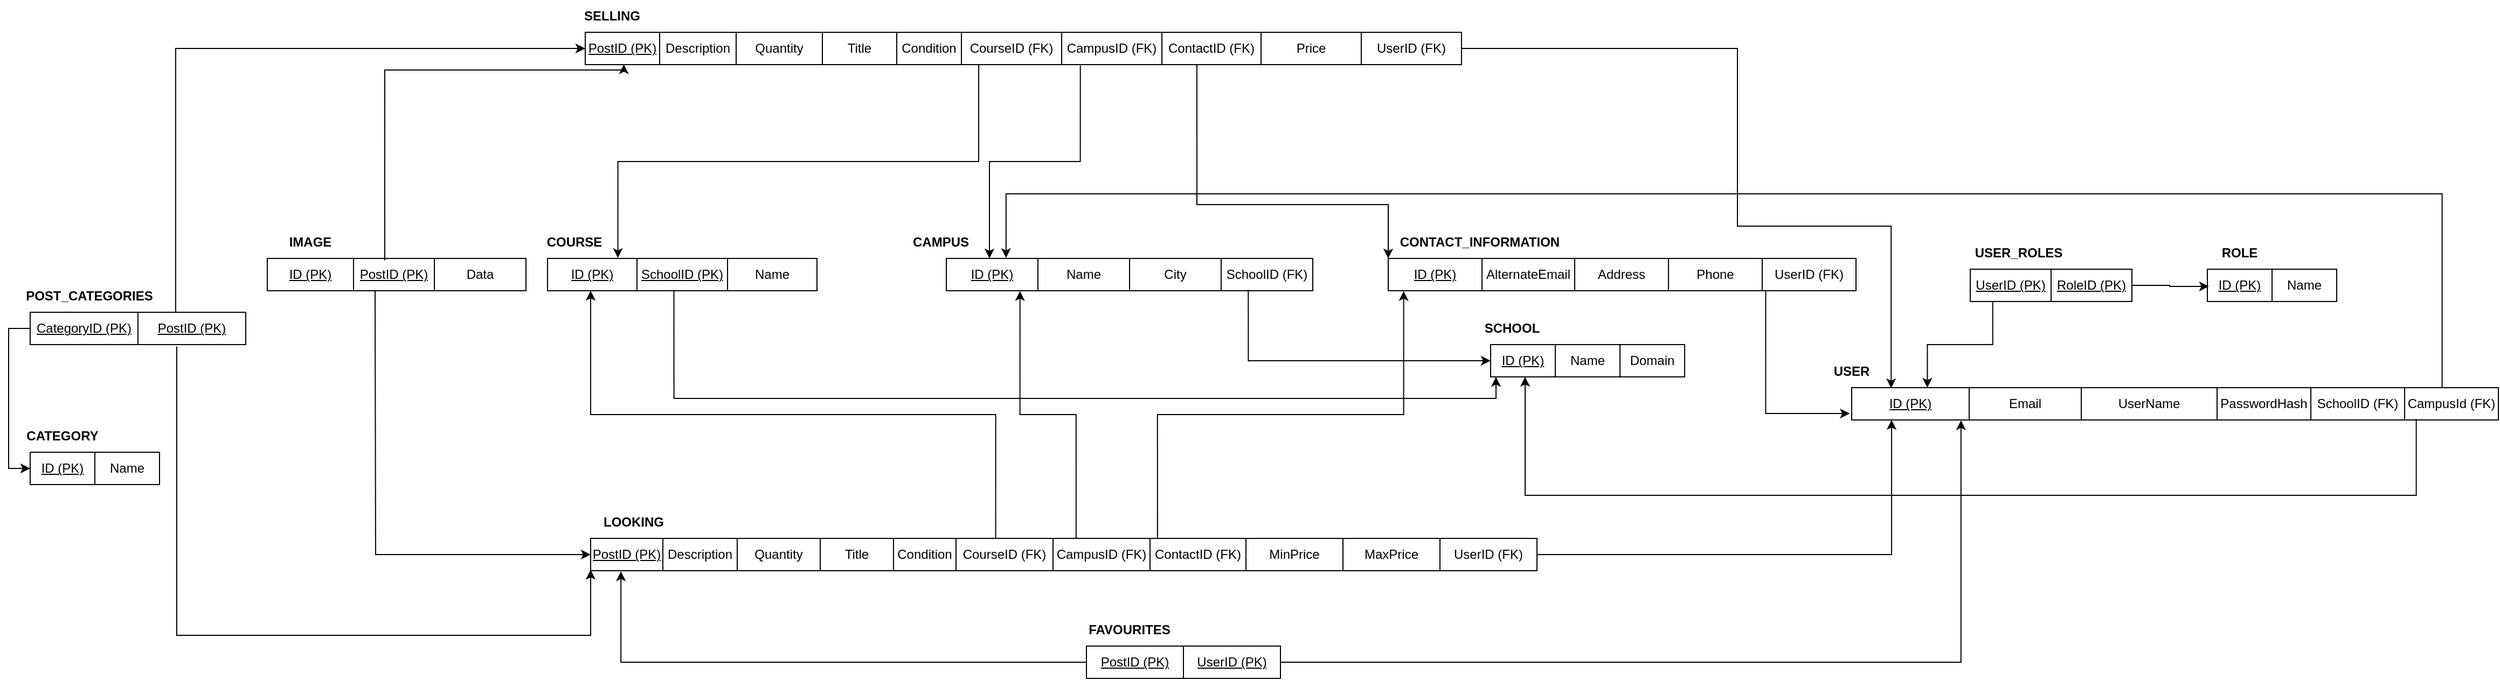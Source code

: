 <mxfile version="16.5.6" type="github">
  <diagram id="AKfI4c0ulszgOo2Bcc6o" name="Page-1">
    <mxGraphModel dx="3620" dy="2423" grid="1" gridSize="10" guides="1" tooltips="1" connect="1" arrows="1" fold="1" page="1" pageScale="1" pageWidth="850" pageHeight="1100" math="0" shadow="0">
      <root>
        <mxCell id="0" />
        <mxCell id="1" parent="0" />
        <mxCell id="g4I0UQG93zWOhLgiDqNm-1" value="&lt;b&gt;USER&lt;/b&gt;" style="text;html=1;strokeColor=none;fillColor=none;align=center;verticalAlign=middle;whiteSpace=wrap;rounded=0;" parent="1" vertex="1">
          <mxGeometry x="1200" y="170" width="60" height="30" as="geometry" />
        </mxCell>
        <mxCell id="g4I0UQG93zWOhLgiDqNm-2" value="&lt;b&gt;ROLE&lt;/b&gt;" style="text;html=1;strokeColor=none;fillColor=none;align=center;verticalAlign=middle;whiteSpace=wrap;rounded=0;" parent="1" vertex="1">
          <mxGeometry x="1560" y="60" width="60" height="30" as="geometry" />
        </mxCell>
        <mxCell id="g4I0UQG93zWOhLgiDqNm-3" value="&lt;b&gt;USER_ROLES&lt;/b&gt;" style="text;html=1;strokeColor=none;fillColor=none;align=center;verticalAlign=middle;whiteSpace=wrap;rounded=0;" parent="1" vertex="1">
          <mxGeometry x="1340" y="60" width="90" height="30" as="geometry" />
        </mxCell>
        <mxCell id="g4I0UQG93zWOhLgiDqNm-4" value="&lt;b&gt;SELLING&lt;/b&gt;" style="text;html=1;strokeColor=none;fillColor=none;align=center;verticalAlign=middle;whiteSpace=wrap;rounded=0;" parent="1" vertex="1">
          <mxGeometry x="50" y="-160" width="60" height="30" as="geometry" />
        </mxCell>
        <mxCell id="g4I0UQG93zWOhLgiDqNm-5" value="&lt;b&gt;CONTACT_INFORMATION&lt;/b&gt;" style="text;html=1;strokeColor=none;fillColor=none;align=center;verticalAlign=middle;whiteSpace=wrap;rounded=0;" parent="1" vertex="1">
          <mxGeometry x="810" y="50" width="150" height="30" as="geometry" />
        </mxCell>
        <mxCell id="g4I0UQG93zWOhLgiDqNm-6" value="&lt;b&gt;CAMPUS&lt;/b&gt;" style="text;html=1;strokeColor=none;fillColor=none;align=center;verticalAlign=middle;whiteSpace=wrap;rounded=0;" parent="1" vertex="1">
          <mxGeometry x="350" y="50" width="70" height="30" as="geometry" />
        </mxCell>
        <mxCell id="g4I0UQG93zWOhLgiDqNm-7" value="&lt;b&gt;SCHOOL&lt;/b&gt;" style="text;html=1;strokeColor=none;fillColor=none;align=center;verticalAlign=middle;whiteSpace=wrap;rounded=0;" parent="1" vertex="1">
          <mxGeometry x="880" y="130" width="70" height="30" as="geometry" />
        </mxCell>
        <mxCell id="g4I0UQG93zWOhLgiDqNm-8" value="&lt;b&gt;COURSE&lt;/b&gt;" style="text;html=1;strokeColor=none;fillColor=none;align=center;verticalAlign=middle;whiteSpace=wrap;rounded=0;" parent="1" vertex="1">
          <mxGeometry x="10" y="50" width="70" height="30" as="geometry" />
        </mxCell>
        <mxCell id="g4I0UQG93zWOhLgiDqNm-9" value="&lt;b&gt;CATEGORY&lt;/b&gt;" style="text;html=1;strokeColor=none;fillColor=none;align=center;verticalAlign=middle;whiteSpace=wrap;rounded=0;" parent="1" vertex="1">
          <mxGeometry x="-470" y="230" width="80" height="30" as="geometry" />
        </mxCell>
        <mxCell id="g4I0UQG93zWOhLgiDqNm-10" value="&lt;b&gt;POST_CATEGORIES&lt;/b&gt;" style="text;html=1;strokeColor=none;fillColor=none;align=center;verticalAlign=middle;whiteSpace=wrap;rounded=0;" parent="1" vertex="1">
          <mxGeometry x="-470" y="100" width="130" height="30" as="geometry" />
        </mxCell>
        <mxCell id="g4I0UQG93zWOhLgiDqNm-11" value="" style="shape=table;startSize=0;container=1;collapsible=0;childLayout=tableLayout;" parent="1" vertex="1">
          <mxGeometry x="1230" y="200" width="600" height="30" as="geometry" />
        </mxCell>
        <mxCell id="g4I0UQG93zWOhLgiDqNm-12" value="" style="shape=tableRow;horizontal=0;startSize=0;swimlaneHead=0;swimlaneBody=0;top=0;left=0;bottom=0;right=0;collapsible=0;dropTarget=0;fillColor=none;points=[[0,0.5],[1,0.5]];portConstraint=eastwest;" parent="g4I0UQG93zWOhLgiDqNm-11" vertex="1">
          <mxGeometry width="600" height="30" as="geometry" />
        </mxCell>
        <mxCell id="g4I0UQG93zWOhLgiDqNm-13" value="&lt;u&gt;ID (PK)&lt;/u&gt;" style="shape=partialRectangle;html=1;whiteSpace=wrap;connectable=0;overflow=hidden;fillColor=none;top=0;left=0;bottom=0;right=0;pointerEvents=1;" parent="g4I0UQG93zWOhLgiDqNm-12" vertex="1">
          <mxGeometry width="109" height="30" as="geometry">
            <mxRectangle width="109" height="30" as="alternateBounds" />
          </mxGeometry>
        </mxCell>
        <mxCell id="g4I0UQG93zWOhLgiDqNm-14" value="Email" style="shape=partialRectangle;html=1;whiteSpace=wrap;connectable=0;overflow=hidden;fillColor=none;top=0;left=0;bottom=0;right=0;pointerEvents=1;" parent="g4I0UQG93zWOhLgiDqNm-12" vertex="1">
          <mxGeometry x="109" width="104" height="30" as="geometry">
            <mxRectangle width="104" height="30" as="alternateBounds" />
          </mxGeometry>
        </mxCell>
        <mxCell id="g4I0UQG93zWOhLgiDqNm-15" value="UserName" style="shape=partialRectangle;html=1;whiteSpace=wrap;connectable=0;overflow=hidden;fillColor=none;top=0;left=0;bottom=0;right=0;pointerEvents=1;" parent="g4I0UQG93zWOhLgiDqNm-12" vertex="1">
          <mxGeometry x="213" width="126" height="30" as="geometry">
            <mxRectangle width="126" height="30" as="alternateBounds" />
          </mxGeometry>
        </mxCell>
        <mxCell id="g4I0UQG93zWOhLgiDqNm-16" value="PasswordHash" style="shape=partialRectangle;html=1;whiteSpace=wrap;connectable=0;overflow=hidden;fillColor=none;top=0;left=0;bottom=0;right=0;pointerEvents=1;" parent="g4I0UQG93zWOhLgiDqNm-12" vertex="1">
          <mxGeometry x="339" width="87" height="30" as="geometry">
            <mxRectangle width="87" height="30" as="alternateBounds" />
          </mxGeometry>
        </mxCell>
        <mxCell id="g4I0UQG93zWOhLgiDqNm-17" value="SchoolID (FK)" style="shape=partialRectangle;html=1;whiteSpace=wrap;connectable=0;overflow=hidden;fillColor=none;top=0;left=0;bottom=0;right=0;pointerEvents=1;" parent="g4I0UQG93zWOhLgiDqNm-12" vertex="1">
          <mxGeometry x="426" width="87" height="30" as="geometry">
            <mxRectangle width="87" height="30" as="alternateBounds" />
          </mxGeometry>
        </mxCell>
        <mxCell id="g4I0UQG93zWOhLgiDqNm-18" value="CampusId (FK)" style="shape=partialRectangle;html=1;whiteSpace=wrap;connectable=0;overflow=hidden;fillColor=none;top=0;left=0;bottom=0;right=0;pointerEvents=1;" parent="g4I0UQG93zWOhLgiDqNm-12" vertex="1">
          <mxGeometry x="513" width="87" height="30" as="geometry">
            <mxRectangle width="87" height="30" as="alternateBounds" />
          </mxGeometry>
        </mxCell>
        <mxCell id="g4I0UQG93zWOhLgiDqNm-19" value="" style="shape=table;startSize=0;container=1;collapsible=0;childLayout=tableLayout;" parent="1" vertex="1">
          <mxGeometry x="1560" y="90" width="120" height="30" as="geometry" />
        </mxCell>
        <mxCell id="g4I0UQG93zWOhLgiDqNm-20" value="" style="shape=tableRow;horizontal=0;startSize=0;swimlaneHead=0;swimlaneBody=0;top=0;left=0;bottom=0;right=0;collapsible=0;dropTarget=0;fillColor=none;points=[[0.45,1,0,0,45],[1,0.5,0,0,0]];portConstraint=eastwest;" parent="g4I0UQG93zWOhLgiDqNm-19" vertex="1">
          <mxGeometry width="120" height="30" as="geometry" />
        </mxCell>
        <mxCell id="g4I0UQG93zWOhLgiDqNm-21" value="&lt;u&gt;ID (PK)&lt;/u&gt;" style="shape=partialRectangle;html=1;whiteSpace=wrap;connectable=0;overflow=hidden;fillColor=none;top=0;left=0;bottom=0;right=0;pointerEvents=1;" parent="g4I0UQG93zWOhLgiDqNm-20" vertex="1">
          <mxGeometry width="60" height="30" as="geometry">
            <mxRectangle width="60" height="30" as="alternateBounds" />
          </mxGeometry>
        </mxCell>
        <mxCell id="g4I0UQG93zWOhLgiDqNm-22" value="Name" style="shape=partialRectangle;html=1;whiteSpace=wrap;connectable=0;overflow=hidden;fillColor=none;top=0;left=0;bottom=0;right=0;pointerEvents=1;" parent="g4I0UQG93zWOhLgiDqNm-20" vertex="1">
          <mxGeometry x="60" width="60" height="30" as="geometry">
            <mxRectangle width="60" height="30" as="alternateBounds" />
          </mxGeometry>
        </mxCell>
        <mxCell id="g4I0UQG93zWOhLgiDqNm-23" value="" style="shape=table;startSize=0;container=1;collapsible=0;childLayout=tableLayout;points=[[0,0,0,0,0],[0,0.27,0,0,0],[0,0.5,0,0,0],[0,0.73,0,0,0],[0,1,0,0,0],[0.1,1,0,0,0],[0.17,1,0,0,0],[0.25,0,0,0,0],[0.5,0,0,0,0],[0.5,1,0,0,0],[0.75,0,0,0,0],[0.75,1,0,0,0],[1,0,0,0,0],[1,0.27,0,0,0],[1,0.5,0,0,0],[1,0.77,0,0,0],[1,1,0,0,0]];" parent="1" vertex="1">
          <mxGeometry x="1340" y="90" width="150" height="30" as="geometry" />
        </mxCell>
        <mxCell id="g4I0UQG93zWOhLgiDqNm-24" value="" style="shape=tableRow;horizontal=0;startSize=0;swimlaneHead=0;swimlaneBody=0;top=0;left=0;bottom=0;right=0;collapsible=0;dropTarget=0;fillColor=none;points=[[0,0.5],[1,0.5]];portConstraint=eastwest;" parent="g4I0UQG93zWOhLgiDqNm-23" vertex="1">
          <mxGeometry width="150" height="30" as="geometry" />
        </mxCell>
        <mxCell id="g4I0UQG93zWOhLgiDqNm-25" value="&lt;u&gt;UserID (PK)&lt;/u&gt;" style="shape=partialRectangle;html=1;whiteSpace=wrap;connectable=0;overflow=hidden;fillColor=none;top=0;left=0;bottom=0;right=0;pointerEvents=1;" parent="g4I0UQG93zWOhLgiDqNm-24" vertex="1">
          <mxGeometry width="75" height="30" as="geometry">
            <mxRectangle width="75" height="30" as="alternateBounds" />
          </mxGeometry>
        </mxCell>
        <mxCell id="g4I0UQG93zWOhLgiDqNm-26" value="&lt;u&gt;RoleID (PK)&lt;/u&gt;" style="shape=partialRectangle;html=1;whiteSpace=wrap;connectable=0;overflow=hidden;fillColor=none;top=0;left=0;bottom=0;right=0;pointerEvents=1;" parent="g4I0UQG93zWOhLgiDqNm-24" vertex="1">
          <mxGeometry x="75" width="75" height="30" as="geometry">
            <mxRectangle width="75" height="30" as="alternateBounds" />
          </mxGeometry>
        </mxCell>
        <mxCell id="g4I0UQG93zWOhLgiDqNm-27" value="" style="shape=table;startSize=0;container=1;collapsible=0;childLayout=tableLayout;" parent="1" vertex="1">
          <mxGeometry x="55" y="-130" width="813" height="30" as="geometry" />
        </mxCell>
        <mxCell id="g4I0UQG93zWOhLgiDqNm-28" value="" style="shape=tableRow;horizontal=0;startSize=0;swimlaneHead=0;swimlaneBody=0;top=0;left=0;bottom=0;right=0;collapsible=0;dropTarget=0;fillColor=none;points=[[0,0.5],[1,0.5]];portConstraint=eastwest;" parent="g4I0UQG93zWOhLgiDqNm-27" vertex="1">
          <mxGeometry width="813" height="30" as="geometry" />
        </mxCell>
        <mxCell id="g4I0UQG93zWOhLgiDqNm-29" value="&lt;u&gt;PostID (PK)&lt;/u&gt;" style="shape=partialRectangle;html=1;whiteSpace=wrap;connectable=0;overflow=hidden;fillColor=none;top=0;left=0;bottom=0;right=0;pointerEvents=1;" parent="g4I0UQG93zWOhLgiDqNm-28" vertex="1">
          <mxGeometry width="69" height="30" as="geometry">
            <mxRectangle width="69" height="30" as="alternateBounds" />
          </mxGeometry>
        </mxCell>
        <mxCell id="g4I0UQG93zWOhLgiDqNm-30" value="Description" style="shape=partialRectangle;html=1;whiteSpace=wrap;connectable=0;overflow=hidden;fillColor=none;top=0;left=0;bottom=0;right=0;pointerEvents=1;" parent="g4I0UQG93zWOhLgiDqNm-28" vertex="1">
          <mxGeometry x="69" width="71" height="30" as="geometry">
            <mxRectangle width="71" height="30" as="alternateBounds" />
          </mxGeometry>
        </mxCell>
        <mxCell id="g4I0UQG93zWOhLgiDqNm-31" value="Quantity" style="shape=partialRectangle;html=1;whiteSpace=wrap;connectable=0;overflow=hidden;fillColor=none;top=0;left=0;bottom=0;right=0;pointerEvents=1;" parent="g4I0UQG93zWOhLgiDqNm-28" vertex="1">
          <mxGeometry x="140" width="80" height="30" as="geometry">
            <mxRectangle width="80" height="30" as="alternateBounds" />
          </mxGeometry>
        </mxCell>
        <mxCell id="g4I0UQG93zWOhLgiDqNm-32" value="Title" style="shape=partialRectangle;html=1;whiteSpace=wrap;connectable=0;overflow=hidden;fillColor=none;top=0;left=0;bottom=0;right=0;pointerEvents=1;" parent="g4I0UQG93zWOhLgiDqNm-28" vertex="1">
          <mxGeometry x="220" width="69" height="30" as="geometry">
            <mxRectangle width="69" height="30" as="alternateBounds" />
          </mxGeometry>
        </mxCell>
        <mxCell id="g4I0UQG93zWOhLgiDqNm-33" value="Condition" style="shape=partialRectangle;html=1;whiteSpace=wrap;connectable=0;overflow=hidden;fillColor=none;top=0;left=0;bottom=0;right=0;pointerEvents=1;" parent="g4I0UQG93zWOhLgiDqNm-28" vertex="1">
          <mxGeometry x="289" width="60" height="30" as="geometry">
            <mxRectangle width="60" height="30" as="alternateBounds" />
          </mxGeometry>
        </mxCell>
        <mxCell id="g4I0UQG93zWOhLgiDqNm-65" value="CourseID (FK)" style="shape=partialRectangle;html=1;whiteSpace=wrap;connectable=0;overflow=hidden;fillColor=none;top=0;left=0;bottom=0;right=0;pointerEvents=1;" parent="g4I0UQG93zWOhLgiDqNm-28" vertex="1">
          <mxGeometry x="349" width="93" height="30" as="geometry">
            <mxRectangle width="93" height="30" as="alternateBounds" />
          </mxGeometry>
        </mxCell>
        <mxCell id="g4I0UQG93zWOhLgiDqNm-66" value="CampusID (FK)" style="shape=partialRectangle;html=1;whiteSpace=wrap;connectable=0;overflow=hidden;fillColor=none;top=0;left=0;bottom=0;right=0;pointerEvents=1;" parent="g4I0UQG93zWOhLgiDqNm-28" vertex="1">
          <mxGeometry x="442" width="93" height="30" as="geometry">
            <mxRectangle width="93" height="30" as="alternateBounds" />
          </mxGeometry>
        </mxCell>
        <mxCell id="g4I0UQG93zWOhLgiDqNm-67" value="ContactID (FK)" style="shape=partialRectangle;html=1;whiteSpace=wrap;connectable=0;overflow=hidden;fillColor=none;top=0;left=0;bottom=0;right=0;pointerEvents=1;" parent="g4I0UQG93zWOhLgiDqNm-28" vertex="1">
          <mxGeometry x="535" width="92" height="30" as="geometry">
            <mxRectangle width="92" height="30" as="alternateBounds" />
          </mxGeometry>
        </mxCell>
        <mxCell id="g4I0UQG93zWOhLgiDqNm-105" value="Price" style="shape=partialRectangle;html=1;whiteSpace=wrap;connectable=0;overflow=hidden;fillColor=none;top=0;left=0;bottom=0;right=0;pointerEvents=1;" parent="g4I0UQG93zWOhLgiDqNm-28" vertex="1">
          <mxGeometry x="627" width="93" height="30" as="geometry">
            <mxRectangle width="93" height="30" as="alternateBounds" />
          </mxGeometry>
        </mxCell>
        <mxCell id="NINlyLTdHas7buEm1NTN-18" value="UserID (FK)" style="shape=partialRectangle;html=1;whiteSpace=wrap;connectable=0;overflow=hidden;fillColor=none;top=0;left=0;bottom=0;right=0;pointerEvents=1;" vertex="1" parent="g4I0UQG93zWOhLgiDqNm-28">
          <mxGeometry x="720" width="93" height="30" as="geometry">
            <mxRectangle width="93" height="30" as="alternateBounds" />
          </mxGeometry>
        </mxCell>
        <mxCell id="g4I0UQG93zWOhLgiDqNm-34" value="" style="shape=table;startSize=0;container=1;collapsible=0;childLayout=tableLayout;" parent="1" vertex="1">
          <mxGeometry x="895" y="160" width="180" height="30" as="geometry" />
        </mxCell>
        <mxCell id="g4I0UQG93zWOhLgiDqNm-35" value="" style="shape=tableRow;horizontal=0;startSize=0;swimlaneHead=0;swimlaneBody=0;top=0;left=0;bottom=0;right=0;collapsible=0;dropTarget=0;fillColor=none;points=[[0,0.5],[1,0.5]];portConstraint=eastwest;" parent="g4I0UQG93zWOhLgiDqNm-34" vertex="1">
          <mxGeometry width="180" height="30" as="geometry" />
        </mxCell>
        <mxCell id="g4I0UQG93zWOhLgiDqNm-36" value="&lt;u&gt;ID (PK)&lt;/u&gt;" style="shape=partialRectangle;html=1;whiteSpace=wrap;connectable=0;overflow=hidden;fillColor=none;top=0;left=0;bottom=0;right=0;pointerEvents=1;" parent="g4I0UQG93zWOhLgiDqNm-35" vertex="1">
          <mxGeometry width="60" height="30" as="geometry">
            <mxRectangle width="60" height="30" as="alternateBounds" />
          </mxGeometry>
        </mxCell>
        <mxCell id="g4I0UQG93zWOhLgiDqNm-37" value="Name" style="shape=partialRectangle;html=1;whiteSpace=wrap;connectable=0;overflow=hidden;fillColor=none;top=0;left=0;bottom=0;right=0;pointerEvents=1;" parent="g4I0UQG93zWOhLgiDqNm-35" vertex="1">
          <mxGeometry x="60" width="60" height="30" as="geometry">
            <mxRectangle width="60" height="30" as="alternateBounds" />
          </mxGeometry>
        </mxCell>
        <mxCell id="g4I0UQG93zWOhLgiDqNm-38" value="Domain" style="shape=partialRectangle;html=1;whiteSpace=wrap;connectable=0;overflow=hidden;fillColor=none;top=0;left=0;bottom=0;right=0;pointerEvents=1;" parent="g4I0UQG93zWOhLgiDqNm-35" vertex="1">
          <mxGeometry x="120" width="60" height="30" as="geometry">
            <mxRectangle width="60" height="30" as="alternateBounds" />
          </mxGeometry>
        </mxCell>
        <mxCell id="g4I0UQG93zWOhLgiDqNm-39" value="" style="shape=table;startSize=0;container=1;collapsible=0;childLayout=tableLayout;" parent="1" vertex="1">
          <mxGeometry x="390" y="80" width="340" height="30" as="geometry" />
        </mxCell>
        <mxCell id="g4I0UQG93zWOhLgiDqNm-40" value="" style="shape=tableRow;horizontal=0;startSize=0;swimlaneHead=0;swimlaneBody=0;top=0;left=0;bottom=0;right=0;collapsible=0;dropTarget=0;fillColor=none;points=[[0,0.5],[1,0.5]];portConstraint=eastwest;" parent="g4I0UQG93zWOhLgiDqNm-39" vertex="1">
          <mxGeometry width="340" height="30" as="geometry" />
        </mxCell>
        <mxCell id="g4I0UQG93zWOhLgiDqNm-41" value="&lt;u&gt;ID (PK)&lt;/u&gt;" style="shape=partialRectangle;html=1;whiteSpace=wrap;connectable=0;overflow=hidden;fillColor=none;top=0;left=0;bottom=0;right=0;pointerEvents=1;" parent="g4I0UQG93zWOhLgiDqNm-40" vertex="1">
          <mxGeometry width="85" height="30" as="geometry">
            <mxRectangle width="85" height="30" as="alternateBounds" />
          </mxGeometry>
        </mxCell>
        <mxCell id="g4I0UQG93zWOhLgiDqNm-42" value="Name" style="shape=partialRectangle;html=1;whiteSpace=wrap;connectable=0;overflow=hidden;fillColor=none;top=0;left=0;bottom=0;right=0;pointerEvents=1;" parent="g4I0UQG93zWOhLgiDqNm-40" vertex="1">
          <mxGeometry x="85" width="85" height="30" as="geometry">
            <mxRectangle width="85" height="30" as="alternateBounds" />
          </mxGeometry>
        </mxCell>
        <mxCell id="g4I0UQG93zWOhLgiDqNm-43" value="City" style="shape=partialRectangle;html=1;whiteSpace=wrap;connectable=0;overflow=hidden;fillColor=none;top=0;left=0;bottom=0;right=0;pointerEvents=1;" parent="g4I0UQG93zWOhLgiDqNm-40" vertex="1">
          <mxGeometry x="170" width="85" height="30" as="geometry">
            <mxRectangle width="85" height="30" as="alternateBounds" />
          </mxGeometry>
        </mxCell>
        <mxCell id="g4I0UQG93zWOhLgiDqNm-44" value="SchoolID (FK)" style="shape=partialRectangle;html=1;whiteSpace=wrap;connectable=0;overflow=hidden;fillColor=none;top=0;left=0;bottom=0;right=0;pointerEvents=1;" parent="g4I0UQG93zWOhLgiDqNm-40" vertex="1">
          <mxGeometry x="255" width="85" height="30" as="geometry">
            <mxRectangle width="85" height="30" as="alternateBounds" />
          </mxGeometry>
        </mxCell>
        <mxCell id="g4I0UQG93zWOhLgiDqNm-45" value="" style="shape=table;startSize=0;container=1;collapsible=0;childLayout=tableLayout;" parent="1" vertex="1">
          <mxGeometry x="20" y="80" width="250" height="30" as="geometry" />
        </mxCell>
        <mxCell id="g4I0UQG93zWOhLgiDqNm-46" value="" style="shape=tableRow;horizontal=0;startSize=0;swimlaneHead=0;swimlaneBody=0;top=0;left=0;bottom=0;right=0;collapsible=0;dropTarget=0;fillColor=none;points=[[0,0.5],[1,0.5]];portConstraint=eastwest;" parent="g4I0UQG93zWOhLgiDqNm-45" vertex="1">
          <mxGeometry width="250" height="30" as="geometry" />
        </mxCell>
        <mxCell id="g4I0UQG93zWOhLgiDqNm-47" value="&lt;u&gt;ID (PK)&lt;/u&gt;" style="shape=partialRectangle;html=1;whiteSpace=wrap;connectable=0;overflow=hidden;fillColor=none;top=0;left=0;bottom=0;right=0;pointerEvents=1;" parent="g4I0UQG93zWOhLgiDqNm-46" vertex="1">
          <mxGeometry width="83" height="30" as="geometry">
            <mxRectangle width="83" height="30" as="alternateBounds" />
          </mxGeometry>
        </mxCell>
        <mxCell id="g4I0UQG93zWOhLgiDqNm-48" value="&lt;u&gt;SchoolID (PK)&lt;/u&gt;" style="shape=partialRectangle;html=1;whiteSpace=wrap;connectable=0;overflow=hidden;fillColor=none;top=0;left=0;bottom=0;right=0;pointerEvents=1;" parent="g4I0UQG93zWOhLgiDqNm-46" vertex="1">
          <mxGeometry x="83" width="84" height="30" as="geometry">
            <mxRectangle width="84" height="30" as="alternateBounds" />
          </mxGeometry>
        </mxCell>
        <mxCell id="g4I0UQG93zWOhLgiDqNm-49" value="Name" style="shape=partialRectangle;html=1;whiteSpace=wrap;connectable=0;overflow=hidden;fillColor=none;top=0;left=0;bottom=0;right=0;pointerEvents=1;" parent="g4I0UQG93zWOhLgiDqNm-46" vertex="1">
          <mxGeometry x="167" width="83" height="30" as="geometry">
            <mxRectangle width="83" height="30" as="alternateBounds" />
          </mxGeometry>
        </mxCell>
        <mxCell id="g4I0UQG93zWOhLgiDqNm-50" value="" style="shape=table;startSize=0;container=1;collapsible=0;childLayout=tableLayout;" parent="1" vertex="1">
          <mxGeometry x="-460" y="260" width="120" height="30" as="geometry" />
        </mxCell>
        <mxCell id="g4I0UQG93zWOhLgiDqNm-51" value="" style="shape=tableRow;horizontal=0;startSize=0;swimlaneHead=0;swimlaneBody=0;top=0;left=0;bottom=0;right=0;collapsible=0;dropTarget=0;fillColor=none;points=[[0,0.5],[1,0.5]];portConstraint=eastwest;" parent="g4I0UQG93zWOhLgiDqNm-50" vertex="1">
          <mxGeometry width="120" height="30" as="geometry" />
        </mxCell>
        <mxCell id="g4I0UQG93zWOhLgiDqNm-52" value="&lt;u&gt;ID (PK)&lt;/u&gt;" style="shape=partialRectangle;html=1;whiteSpace=wrap;connectable=0;overflow=hidden;fillColor=none;top=0;left=0;bottom=0;right=0;pointerEvents=1;" parent="g4I0UQG93zWOhLgiDqNm-51" vertex="1">
          <mxGeometry width="60" height="30" as="geometry">
            <mxRectangle width="60" height="30" as="alternateBounds" />
          </mxGeometry>
        </mxCell>
        <mxCell id="g4I0UQG93zWOhLgiDqNm-53" value="Name" style="shape=partialRectangle;html=1;whiteSpace=wrap;connectable=0;overflow=hidden;fillColor=none;top=0;left=0;bottom=0;right=0;pointerEvents=1;" parent="g4I0UQG93zWOhLgiDqNm-51" vertex="1">
          <mxGeometry x="60" width="60" height="30" as="geometry">
            <mxRectangle width="60" height="30" as="alternateBounds" />
          </mxGeometry>
        </mxCell>
        <mxCell id="g4I0UQG93zWOhLgiDqNm-54" value="" style="shape=table;startSize=0;container=1;collapsible=0;childLayout=tableLayout;" parent="1" vertex="1">
          <mxGeometry x="-460" y="130" width="200" height="30" as="geometry" />
        </mxCell>
        <mxCell id="g4I0UQG93zWOhLgiDqNm-55" value="" style="shape=tableRow;horizontal=0;startSize=0;swimlaneHead=0;swimlaneBody=0;top=0;left=0;bottom=0;right=0;collapsible=0;dropTarget=0;fillColor=none;points=[[0,0.5],[1,0.5]];portConstraint=eastwest;" parent="g4I0UQG93zWOhLgiDqNm-54" vertex="1">
          <mxGeometry width="200" height="30" as="geometry" />
        </mxCell>
        <mxCell id="g4I0UQG93zWOhLgiDqNm-56" value="&lt;u&gt;CategoryID (PK)&lt;/u&gt;" style="shape=partialRectangle;html=1;whiteSpace=wrap;connectable=0;overflow=hidden;fillColor=none;top=0;left=0;bottom=0;right=0;pointerEvents=1;" parent="g4I0UQG93zWOhLgiDqNm-55" vertex="1">
          <mxGeometry width="100" height="30" as="geometry">
            <mxRectangle width="100" height="30" as="alternateBounds" />
          </mxGeometry>
        </mxCell>
        <mxCell id="g4I0UQG93zWOhLgiDqNm-57" value="&lt;u&gt;PostID (PK)&lt;/u&gt;" style="shape=partialRectangle;html=1;whiteSpace=wrap;connectable=0;overflow=hidden;fillColor=none;top=0;left=0;bottom=0;right=0;pointerEvents=1;" parent="g4I0UQG93zWOhLgiDqNm-55" vertex="1">
          <mxGeometry x="100" width="100" height="30" as="geometry">
            <mxRectangle width="100" height="30" as="alternateBounds" />
          </mxGeometry>
        </mxCell>
        <mxCell id="g4I0UQG93zWOhLgiDqNm-59" value="&lt;b&gt;IMAGE&lt;/b&gt;" style="text;html=1;strokeColor=none;fillColor=none;align=center;verticalAlign=middle;whiteSpace=wrap;rounded=0;" parent="1" vertex="1">
          <mxGeometry x="-230" y="50" width="60" height="30" as="geometry" />
        </mxCell>
        <mxCell id="g4I0UQG93zWOhLgiDqNm-60" value="" style="shape=table;startSize=0;container=1;collapsible=0;childLayout=tableLayout;" parent="1" vertex="1">
          <mxGeometry x="-240" y="80" width="240" height="30" as="geometry" />
        </mxCell>
        <mxCell id="g4I0UQG93zWOhLgiDqNm-61" value="" style="shape=tableRow;horizontal=0;startSize=0;swimlaneHead=0;swimlaneBody=0;top=0;left=0;bottom=0;right=0;collapsible=0;dropTarget=0;fillColor=none;points=[[0,0.5],[1,0.5]];portConstraint=eastwest;" parent="g4I0UQG93zWOhLgiDqNm-60" vertex="1">
          <mxGeometry width="240" height="30" as="geometry" />
        </mxCell>
        <mxCell id="g4I0UQG93zWOhLgiDqNm-62" value="&lt;u&gt;ID (PK)&lt;/u&gt;" style="shape=partialRectangle;html=1;whiteSpace=wrap;connectable=0;overflow=hidden;fillColor=none;top=0;left=0;bottom=0;right=0;pointerEvents=1;" parent="g4I0UQG93zWOhLgiDqNm-61" vertex="1">
          <mxGeometry width="80" height="30" as="geometry">
            <mxRectangle width="80" height="30" as="alternateBounds" />
          </mxGeometry>
        </mxCell>
        <mxCell id="g4I0UQG93zWOhLgiDqNm-63" value="&lt;u&gt;PostID (PK)&lt;/u&gt;" style="shape=partialRectangle;html=1;whiteSpace=wrap;connectable=0;overflow=hidden;fillColor=none;top=0;left=0;bottom=0;right=0;pointerEvents=1;" parent="g4I0UQG93zWOhLgiDqNm-61" vertex="1">
          <mxGeometry x="80" width="75" height="30" as="geometry">
            <mxRectangle width="75" height="30" as="alternateBounds" />
          </mxGeometry>
        </mxCell>
        <mxCell id="g4I0UQG93zWOhLgiDqNm-64" value="Data" style="shape=partialRectangle;html=1;whiteSpace=wrap;connectable=0;overflow=hidden;fillColor=none;top=0;left=0;bottom=0;right=0;pointerEvents=1;" parent="g4I0UQG93zWOhLgiDqNm-61" vertex="1">
          <mxGeometry x="155" width="85" height="30" as="geometry">
            <mxRectangle width="85" height="30" as="alternateBounds" />
          </mxGeometry>
        </mxCell>
        <mxCell id="g4I0UQG93zWOhLgiDqNm-68" value="" style="shape=table;startSize=0;container=1;collapsible=0;childLayout=tableLayout;" parent="1" vertex="1">
          <mxGeometry x="800" y="80" width="434" height="30" as="geometry" />
        </mxCell>
        <mxCell id="g4I0UQG93zWOhLgiDqNm-69" value="" style="shape=tableRow;horizontal=0;startSize=0;swimlaneHead=0;swimlaneBody=0;top=0;left=0;bottom=0;right=0;collapsible=0;dropTarget=0;fillColor=none;points=[[0,0.5],[1,0.5]];portConstraint=eastwest;" parent="g4I0UQG93zWOhLgiDqNm-68" vertex="1">
          <mxGeometry width="434" height="30" as="geometry" />
        </mxCell>
        <mxCell id="g4I0UQG93zWOhLgiDqNm-70" value="&lt;u&gt;ID (PK)&lt;/u&gt;" style="shape=partialRectangle;html=1;whiteSpace=wrap;connectable=0;overflow=hidden;fillColor=none;top=0;left=0;bottom=0;right=0;pointerEvents=1;" parent="g4I0UQG93zWOhLgiDqNm-69" vertex="1">
          <mxGeometry width="87" height="30" as="geometry">
            <mxRectangle width="87" height="30" as="alternateBounds" />
          </mxGeometry>
        </mxCell>
        <mxCell id="g4I0UQG93zWOhLgiDqNm-71" value="AlternateEmail" style="shape=partialRectangle;html=1;whiteSpace=wrap;connectable=0;overflow=hidden;fillColor=none;top=0;left=0;bottom=0;right=0;pointerEvents=1;" parent="g4I0UQG93zWOhLgiDqNm-69" vertex="1">
          <mxGeometry x="87" width="86" height="30" as="geometry">
            <mxRectangle width="86" height="30" as="alternateBounds" />
          </mxGeometry>
        </mxCell>
        <mxCell id="g4I0UQG93zWOhLgiDqNm-72" value="Address" style="shape=partialRectangle;html=1;whiteSpace=wrap;connectable=0;overflow=hidden;fillColor=none;top=0;left=0;bottom=0;right=0;pointerEvents=1;" parent="g4I0UQG93zWOhLgiDqNm-69" vertex="1">
          <mxGeometry x="173" width="87" height="30" as="geometry">
            <mxRectangle width="87" height="30" as="alternateBounds" />
          </mxGeometry>
        </mxCell>
        <mxCell id="g4I0UQG93zWOhLgiDqNm-73" value="Phone" style="shape=partialRectangle;html=1;whiteSpace=wrap;connectable=0;overflow=hidden;fillColor=none;top=0;left=0;bottom=0;right=0;pointerEvents=1;" parent="g4I0UQG93zWOhLgiDqNm-69" vertex="1">
          <mxGeometry x="260" width="87" height="30" as="geometry">
            <mxRectangle width="87" height="30" as="alternateBounds" />
          </mxGeometry>
        </mxCell>
        <mxCell id="g4I0UQG93zWOhLgiDqNm-75" value="UserID (FK)" style="shape=partialRectangle;html=1;whiteSpace=wrap;connectable=0;overflow=hidden;fillColor=none;top=0;left=0;bottom=0;right=0;pointerEvents=1;" parent="g4I0UQG93zWOhLgiDqNm-69" vertex="1">
          <mxGeometry x="347" width="87" height="30" as="geometry">
            <mxRectangle width="87" height="30" as="alternateBounds" />
          </mxGeometry>
        </mxCell>
        <mxCell id="g4I0UQG93zWOhLgiDqNm-94" value="&lt;b&gt;LOOKING&lt;/b&gt;" style="text;html=1;strokeColor=none;fillColor=none;align=center;verticalAlign=middle;whiteSpace=wrap;rounded=0;" parent="1" vertex="1">
          <mxGeometry x="70" y="310" width="60" height="30" as="geometry" />
        </mxCell>
        <mxCell id="g4I0UQG93zWOhLgiDqNm-95" value="" style="shape=table;startSize=0;container=1;collapsible=0;childLayout=tableLayout;" parent="1" vertex="1">
          <mxGeometry x="60" y="340" width="878" height="30" as="geometry" />
        </mxCell>
        <mxCell id="g4I0UQG93zWOhLgiDqNm-96" value="" style="shape=tableRow;horizontal=0;startSize=0;swimlaneHead=0;swimlaneBody=0;top=0;left=0;bottom=0;right=0;collapsible=0;dropTarget=0;fillColor=none;points=[[0,0.5],[1,0.5]];portConstraint=eastwest;" parent="g4I0UQG93zWOhLgiDqNm-95" vertex="1">
          <mxGeometry width="878" height="30" as="geometry" />
        </mxCell>
        <mxCell id="g4I0UQG93zWOhLgiDqNm-97" value="&lt;u&gt;PostID (PK)&lt;/u&gt;" style="shape=partialRectangle;html=1;whiteSpace=wrap;connectable=0;overflow=hidden;fillColor=none;top=0;left=0;bottom=0;right=0;pointerEvents=1;" parent="g4I0UQG93zWOhLgiDqNm-96" vertex="1">
          <mxGeometry width="67" height="30" as="geometry">
            <mxRectangle width="67" height="30" as="alternateBounds" />
          </mxGeometry>
        </mxCell>
        <mxCell id="g4I0UQG93zWOhLgiDqNm-98" value="Description" style="shape=partialRectangle;html=1;whiteSpace=wrap;connectable=0;overflow=hidden;fillColor=none;top=0;left=0;bottom=0;right=0;pointerEvents=1;" parent="g4I0UQG93zWOhLgiDqNm-96" vertex="1">
          <mxGeometry x="67" width="69" height="30" as="geometry">
            <mxRectangle width="69" height="30" as="alternateBounds" />
          </mxGeometry>
        </mxCell>
        <mxCell id="g4I0UQG93zWOhLgiDqNm-99" value="Quantity" style="shape=partialRectangle;html=1;whiteSpace=wrap;connectable=0;overflow=hidden;fillColor=none;top=0;left=0;bottom=0;right=0;pointerEvents=1;" parent="g4I0UQG93zWOhLgiDqNm-96" vertex="1">
          <mxGeometry x="136" width="77" height="30" as="geometry">
            <mxRectangle width="77" height="30" as="alternateBounds" />
          </mxGeometry>
        </mxCell>
        <mxCell id="g4I0UQG93zWOhLgiDqNm-100" value="Title" style="shape=partialRectangle;html=1;whiteSpace=wrap;connectable=0;overflow=hidden;fillColor=none;top=0;left=0;bottom=0;right=0;pointerEvents=1;" parent="g4I0UQG93zWOhLgiDqNm-96" vertex="1">
          <mxGeometry x="213" width="68" height="30" as="geometry">
            <mxRectangle width="68" height="30" as="alternateBounds" />
          </mxGeometry>
        </mxCell>
        <mxCell id="g4I0UQG93zWOhLgiDqNm-101" value="Condition" style="shape=partialRectangle;html=1;whiteSpace=wrap;connectable=0;overflow=hidden;fillColor=none;top=0;left=0;bottom=0;right=0;pointerEvents=1;" parent="g4I0UQG93zWOhLgiDqNm-96" vertex="1">
          <mxGeometry x="281" width="58" height="30" as="geometry">
            <mxRectangle width="58" height="30" as="alternateBounds" />
          </mxGeometry>
        </mxCell>
        <mxCell id="g4I0UQG93zWOhLgiDqNm-102" value="CourseID (FK)" style="shape=partialRectangle;html=1;whiteSpace=wrap;connectable=0;overflow=hidden;fillColor=none;top=0;left=0;bottom=0;right=0;pointerEvents=1;" parent="g4I0UQG93zWOhLgiDqNm-96" vertex="1">
          <mxGeometry x="339" width="90" height="30" as="geometry">
            <mxRectangle width="90" height="30" as="alternateBounds" />
          </mxGeometry>
        </mxCell>
        <mxCell id="g4I0UQG93zWOhLgiDqNm-103" value="CampusID (FK)" style="shape=partialRectangle;html=1;whiteSpace=wrap;connectable=0;overflow=hidden;fillColor=none;top=0;left=0;bottom=0;right=0;pointerEvents=1;" parent="g4I0UQG93zWOhLgiDqNm-96" vertex="1">
          <mxGeometry x="429" width="90" height="30" as="geometry">
            <mxRectangle width="90" height="30" as="alternateBounds" />
          </mxGeometry>
        </mxCell>
        <mxCell id="g4I0UQG93zWOhLgiDqNm-104" value="ContactID (FK)" style="shape=partialRectangle;html=1;whiteSpace=wrap;connectable=0;overflow=hidden;fillColor=none;top=0;left=0;bottom=0;right=0;pointerEvents=1;" parent="g4I0UQG93zWOhLgiDqNm-96" vertex="1">
          <mxGeometry x="519" width="89" height="30" as="geometry">
            <mxRectangle width="89" height="30" as="alternateBounds" />
          </mxGeometry>
        </mxCell>
        <mxCell id="g4I0UQG93zWOhLgiDqNm-107" value="MinPrice" style="shape=partialRectangle;html=1;whiteSpace=wrap;connectable=0;overflow=hidden;fillColor=none;top=0;left=0;bottom=0;right=0;pointerEvents=1;" parent="g4I0UQG93zWOhLgiDqNm-96" vertex="1">
          <mxGeometry x="608" width="90" height="30" as="geometry">
            <mxRectangle width="90" height="30" as="alternateBounds" />
          </mxGeometry>
        </mxCell>
        <mxCell id="g4I0UQG93zWOhLgiDqNm-106" value="MaxPrice" style="shape=partialRectangle;html=1;whiteSpace=wrap;connectable=0;overflow=hidden;fillColor=none;top=0;left=0;bottom=0;right=0;pointerEvents=1;" parent="g4I0UQG93zWOhLgiDqNm-96" vertex="1">
          <mxGeometry x="698" width="90" height="30" as="geometry">
            <mxRectangle width="90" height="30" as="alternateBounds" />
          </mxGeometry>
        </mxCell>
        <mxCell id="NINlyLTdHas7buEm1NTN-17" value="UserID (FK)" style="shape=partialRectangle;html=1;whiteSpace=wrap;connectable=0;overflow=hidden;fillColor=none;top=0;left=0;bottom=0;right=0;pointerEvents=1;" vertex="1" parent="g4I0UQG93zWOhLgiDqNm-96">
          <mxGeometry x="788" width="90" height="30" as="geometry">
            <mxRectangle width="90" height="30" as="alternateBounds" />
          </mxGeometry>
        </mxCell>
        <mxCell id="g4I0UQG93zWOhLgiDqNm-109" value="&lt;b&gt;FAVOURITES&lt;/b&gt;" style="text;html=1;strokeColor=none;fillColor=none;align=center;verticalAlign=middle;whiteSpace=wrap;rounded=0;" parent="1" vertex="1">
          <mxGeometry x="520" y="410" width="80" height="30" as="geometry" />
        </mxCell>
        <mxCell id="g4I0UQG93zWOhLgiDqNm-110" value="" style="shape=table;startSize=0;container=1;collapsible=0;childLayout=tableLayout;" parent="1" vertex="1">
          <mxGeometry x="520" y="440" width="180" height="30" as="geometry" />
        </mxCell>
        <mxCell id="g4I0UQG93zWOhLgiDqNm-111" value="" style="shape=tableRow;horizontal=0;startSize=0;swimlaneHead=0;swimlaneBody=0;top=0;left=0;bottom=0;right=0;collapsible=0;dropTarget=0;fillColor=none;points=[[0,0.5],[1,0.5]];portConstraint=eastwest;" parent="g4I0UQG93zWOhLgiDqNm-110" vertex="1">
          <mxGeometry width="180" height="30" as="geometry" />
        </mxCell>
        <mxCell id="g4I0UQG93zWOhLgiDqNm-112" value="&lt;u&gt;PostID (PK)&lt;/u&gt;" style="shape=partialRectangle;html=1;whiteSpace=wrap;connectable=0;overflow=hidden;fillColor=none;top=0;left=0;bottom=0;right=0;pointerEvents=1;" parent="g4I0UQG93zWOhLgiDqNm-111" vertex="1">
          <mxGeometry width="90" height="30" as="geometry">
            <mxRectangle width="90" height="30" as="alternateBounds" />
          </mxGeometry>
        </mxCell>
        <mxCell id="g4I0UQG93zWOhLgiDqNm-113" value="&lt;u&gt;UserID (PK)&lt;/u&gt;" style="shape=partialRectangle;html=1;whiteSpace=wrap;connectable=0;overflow=hidden;fillColor=none;top=0;left=0;bottom=0;right=0;pointerEvents=1;" parent="g4I0UQG93zWOhLgiDqNm-111" vertex="1">
          <mxGeometry x="90" width="90" height="30" as="geometry">
            <mxRectangle width="90" height="30" as="alternateBounds" />
          </mxGeometry>
        </mxCell>
        <mxCell id="NINlyLTdHas7buEm1NTN-25" style="edgeStyle=orthogonalEdgeStyle;rounded=0;orthogonalLoop=1;jettySize=auto;html=1;entryX=0.261;entryY=-0.015;entryDx=0;entryDy=0;entryPerimeter=0;exitX=0.449;exitY=1.014;exitDx=0;exitDy=0;exitPerimeter=0;" edge="1" parent="1" source="g4I0UQG93zWOhLgiDqNm-28" target="g4I0UQG93zWOhLgiDqNm-46">
          <mxGeometry relative="1" as="geometry">
            <mxPoint x="410" y="-90" as="sourcePoint" />
          </mxGeometry>
        </mxCell>
        <mxCell id="NINlyLTdHas7buEm1NTN-26" style="edgeStyle=orthogonalEdgeStyle;rounded=0;orthogonalLoop=1;jettySize=auto;html=1;exitX=0.428;exitY=0.014;exitDx=0;exitDy=0;entryX=0.16;entryY=1;entryDx=0;entryDy=0;entryPerimeter=0;exitPerimeter=0;" edge="1" parent="1" source="g4I0UQG93zWOhLgiDqNm-96" target="g4I0UQG93zWOhLgiDqNm-46">
          <mxGeometry relative="1" as="geometry">
            <Array as="points">
              <mxPoint x="436" y="225" />
              <mxPoint x="60" y="225" />
            </Array>
          </mxGeometry>
        </mxCell>
        <mxCell id="NINlyLTdHas7buEm1NTN-27" style="edgeStyle=orthogonalEdgeStyle;rounded=0;orthogonalLoop=1;jettySize=auto;html=1;exitX=0.565;exitY=1.028;exitDx=0;exitDy=0;exitPerimeter=0;" edge="1" parent="1" source="g4I0UQG93zWOhLgiDqNm-28" target="g4I0UQG93zWOhLgiDqNm-40">
          <mxGeometry relative="1" as="geometry">
            <Array as="points">
              <mxPoint x="514" y="-10" />
              <mxPoint x="430" y="-10" />
            </Array>
          </mxGeometry>
        </mxCell>
        <mxCell id="NINlyLTdHas7buEm1NTN-28" style="edgeStyle=orthogonalEdgeStyle;rounded=0;orthogonalLoop=1;jettySize=auto;html=1;exitX=0.513;exitY=0;exitDx=0;exitDy=0;entryX=0.201;entryY=1.011;entryDx=0;entryDy=0;entryPerimeter=0;exitPerimeter=0;" edge="1" parent="1" source="g4I0UQG93zWOhLgiDqNm-96" target="g4I0UQG93zWOhLgiDqNm-40">
          <mxGeometry relative="1" as="geometry">
            <Array as="points">
              <mxPoint x="510" y="225" />
              <mxPoint x="458" y="225" />
            </Array>
          </mxGeometry>
        </mxCell>
        <mxCell id="NINlyLTdHas7buEm1NTN-29" style="edgeStyle=orthogonalEdgeStyle;rounded=0;orthogonalLoop=1;jettySize=auto;html=1;exitX=0.599;exitY=-0.007;exitDx=0;exitDy=0;entryX=0.033;entryY=1.011;entryDx=0;entryDy=0;entryPerimeter=0;exitPerimeter=0;" edge="1" parent="1" source="g4I0UQG93zWOhLgiDqNm-96" target="g4I0UQG93zWOhLgiDqNm-69">
          <mxGeometry relative="1" as="geometry" />
        </mxCell>
        <mxCell id="NINlyLTdHas7buEm1NTN-30" style="edgeStyle=orthogonalEdgeStyle;rounded=0;orthogonalLoop=1;jettySize=auto;html=1;exitX=0.698;exitY=0.993;exitDx=0;exitDy=0;exitPerimeter=0;" edge="1" parent="1" source="g4I0UQG93zWOhLgiDqNm-28" target="g4I0UQG93zWOhLgiDqNm-69">
          <mxGeometry relative="1" as="geometry">
            <Array as="points">
              <mxPoint x="623" y="30" />
              <mxPoint x="800" y="30" />
            </Array>
          </mxGeometry>
        </mxCell>
        <mxCell id="NINlyLTdHas7buEm1NTN-31" style="edgeStyle=orthogonalEdgeStyle;rounded=0;orthogonalLoop=1;jettySize=auto;html=1;exitX=0.469;exitY=0.984;exitDx=0;exitDy=0;exitPerimeter=0;" edge="1" parent="1" source="g4I0UQG93zWOhLgiDqNm-46" target="g4I0UQG93zWOhLgiDqNm-35">
          <mxGeometry relative="1" as="geometry">
            <mxPoint x="900" y="230" as="targetPoint" />
            <Array as="points">
              <mxPoint x="137" y="210" />
              <mxPoint x="900" y="210" />
            </Array>
          </mxGeometry>
        </mxCell>
        <mxCell id="NINlyLTdHas7buEm1NTN-32" style="edgeStyle=orthogonalEdgeStyle;rounded=0;orthogonalLoop=1;jettySize=auto;html=1;exitX=0.824;exitY=0.968;exitDx=0;exitDy=0;entryX=0;entryY=0.5;entryDx=0;entryDy=0;exitPerimeter=0;" edge="1" parent="1" source="g4I0UQG93zWOhLgiDqNm-40" target="g4I0UQG93zWOhLgiDqNm-35">
          <mxGeometry relative="1" as="geometry" />
        </mxCell>
        <mxCell id="NINlyLTdHas7buEm1NTN-34" style="edgeStyle=orthogonalEdgeStyle;rounded=0;orthogonalLoop=1;jettySize=auto;html=1;exitX=0.68;exitY=1.057;exitDx=0;exitDy=0;entryX=0;entryY=0.971;entryDx=0;entryDy=0;exitPerimeter=0;entryPerimeter=0;" edge="1" parent="1" source="g4I0UQG93zWOhLgiDqNm-55" target="g4I0UQG93zWOhLgiDqNm-96">
          <mxGeometry relative="1" as="geometry">
            <Array as="points">
              <mxPoint x="-324" y="430" />
              <mxPoint x="60" y="430" />
            </Array>
          </mxGeometry>
        </mxCell>
        <mxCell id="NINlyLTdHas7buEm1NTN-35" style="edgeStyle=orthogonalEdgeStyle;rounded=0;orthogonalLoop=1;jettySize=auto;html=1;exitX=0;exitY=0.5;exitDx=0;exitDy=0;entryX=0;entryY=0.5;entryDx=0;entryDy=0;" edge="1" parent="1" source="g4I0UQG93zWOhLgiDqNm-55" target="g4I0UQG93zWOhLgiDqNm-51">
          <mxGeometry relative="1" as="geometry" />
        </mxCell>
        <mxCell id="NINlyLTdHas7buEm1NTN-39" style="edgeStyle=orthogonalEdgeStyle;rounded=0;orthogonalLoop=1;jettySize=auto;html=1;entryX=0;entryY=0.5;entryDx=0;entryDy=0;" edge="1" parent="1" target="g4I0UQG93zWOhLgiDqNm-28">
          <mxGeometry relative="1" as="geometry">
            <mxPoint x="-325" y="130" as="sourcePoint" />
            <Array as="points">
              <mxPoint x="-325" y="-115" />
            </Array>
          </mxGeometry>
        </mxCell>
        <mxCell id="NINlyLTdHas7buEm1NTN-40" style="edgeStyle=orthogonalEdgeStyle;rounded=0;orthogonalLoop=1;jettySize=auto;html=1;exitX=0.454;exitY=0.057;exitDx=0;exitDy=0;exitPerimeter=0;entryX=0.044;entryY=0.99;entryDx=0;entryDy=0;entryPerimeter=0;" edge="1" parent="1" source="g4I0UQG93zWOhLgiDqNm-61" target="g4I0UQG93zWOhLgiDqNm-28">
          <mxGeometry relative="1" as="geometry">
            <mxPoint x="-90" y="40" as="sourcePoint" />
            <Array as="points">
              <mxPoint x="-131" y="-95" />
              <mxPoint x="91" y="-95" />
            </Array>
          </mxGeometry>
        </mxCell>
        <mxCell id="NINlyLTdHas7buEm1NTN-41" style="edgeStyle=orthogonalEdgeStyle;rounded=0;orthogonalLoop=1;jettySize=auto;html=1;entryX=0;entryY=0.5;entryDx=0;entryDy=0;" edge="1" parent="1" target="g4I0UQG93zWOhLgiDqNm-96">
          <mxGeometry relative="1" as="geometry">
            <mxPoint x="-140" y="110" as="sourcePoint" />
          </mxGeometry>
        </mxCell>
        <mxCell id="NINlyLTdHas7buEm1NTN-42" style="edgeStyle=orthogonalEdgeStyle;rounded=0;orthogonalLoop=1;jettySize=auto;html=1;exitX=0;exitY=0.5;exitDx=0;exitDy=0;entryX=0.032;entryY=1.022;entryDx=0;entryDy=0;entryPerimeter=0;" edge="1" parent="1" source="g4I0UQG93zWOhLgiDqNm-111" target="g4I0UQG93zWOhLgiDqNm-96">
          <mxGeometry relative="1" as="geometry" />
        </mxCell>
        <mxCell id="NINlyLTdHas7buEm1NTN-43" style="edgeStyle=orthogonalEdgeStyle;rounded=0;orthogonalLoop=1;jettySize=auto;html=1;exitX=1;exitY=0.5;exitDx=0;exitDy=0;entryX=0.169;entryY=1.011;entryDx=0;entryDy=0;entryPerimeter=0;" edge="1" parent="1" source="g4I0UQG93zWOhLgiDqNm-111" target="g4I0UQG93zWOhLgiDqNm-12">
          <mxGeometry relative="1" as="geometry" />
        </mxCell>
        <mxCell id="NINlyLTdHas7buEm1NTN-44" style="edgeStyle=orthogonalEdgeStyle;rounded=0;orthogonalLoop=1;jettySize=auto;html=1;exitX=1;exitY=0.5;exitDx=0;exitDy=0;" edge="1" parent="1" source="g4I0UQG93zWOhLgiDqNm-96" target="g4I0UQG93zWOhLgiDqNm-12">
          <mxGeometry relative="1" as="geometry">
            <mxPoint x="1390" y="280" as="targetPoint" />
            <Array as="points">
              <mxPoint x="1267" y="355" />
            </Array>
          </mxGeometry>
        </mxCell>
        <mxCell id="NINlyLTdHas7buEm1NTN-45" style="edgeStyle=orthogonalEdgeStyle;rounded=0;orthogonalLoop=1;jettySize=auto;html=1;entryX=-0.003;entryY=0.8;entryDx=0;entryDy=0;entryPerimeter=0;exitX=0.807;exitY=1.019;exitDx=0;exitDy=0;exitPerimeter=0;" edge="1" parent="1" source="g4I0UQG93zWOhLgiDqNm-69" target="g4I0UQG93zWOhLgiDqNm-12">
          <mxGeometry relative="1" as="geometry">
            <mxPoint x="1110" y="140" as="sourcePoint" />
          </mxGeometry>
        </mxCell>
        <mxCell id="NINlyLTdHas7buEm1NTN-46" style="edgeStyle=orthogonalEdgeStyle;rounded=0;orthogonalLoop=1;jettySize=auto;html=1;exitX=1;exitY=0.5;exitDx=0;exitDy=0;entryX=0.012;entryY=0.533;entryDx=0;entryDy=0;entryPerimeter=0;" edge="1" parent="1" source="g4I0UQG93zWOhLgiDqNm-24" target="g4I0UQG93zWOhLgiDqNm-20">
          <mxGeometry relative="1" as="geometry" />
        </mxCell>
        <mxCell id="NINlyLTdHas7buEm1NTN-47" style="edgeStyle=orthogonalEdgeStyle;rounded=0;orthogonalLoop=1;jettySize=auto;html=1;entryX=0.117;entryY=0;entryDx=0;entryDy=0;entryPerimeter=0;exitX=0.139;exitY=0.989;exitDx=0;exitDy=0;exitPerimeter=0;" edge="1" parent="1" source="g4I0UQG93zWOhLgiDqNm-24" target="g4I0UQG93zWOhLgiDqNm-12">
          <mxGeometry relative="1" as="geometry">
            <Array as="points">
              <mxPoint x="1361" y="160" />
              <mxPoint x="1300" y="160" />
            </Array>
          </mxGeometry>
        </mxCell>
        <mxCell id="NINlyLTdHas7buEm1NTN-48" style="edgeStyle=orthogonalEdgeStyle;rounded=0;orthogonalLoop=1;jettySize=auto;html=1;exitX=1;exitY=0.5;exitDx=0;exitDy=0;entryX=0.061;entryY=0.017;entryDx=0;entryDy=0;entryPerimeter=0;" edge="1" parent="1" source="g4I0UQG93zWOhLgiDqNm-28" target="g4I0UQG93zWOhLgiDqNm-12">
          <mxGeometry relative="1" as="geometry">
            <mxPoint x="1410" y="180" as="targetPoint" />
            <Array as="points">
              <mxPoint x="1124" y="-115" />
              <mxPoint x="1124" y="50" />
              <mxPoint x="1267" y="50" />
            </Array>
          </mxGeometry>
        </mxCell>
        <mxCell id="NINlyLTdHas7buEm1NTN-49" style="edgeStyle=orthogonalEdgeStyle;rounded=0;orthogonalLoop=1;jettySize=auto;html=1;entryX=0.163;entryY=-0.015;entryDx=0;entryDy=0;entryPerimeter=0;exitX=0.913;exitY=0.017;exitDx=0;exitDy=0;exitPerimeter=0;" edge="1" parent="1" source="g4I0UQG93zWOhLgiDqNm-12" target="g4I0UQG93zWOhLgiDqNm-40">
          <mxGeometry relative="1" as="geometry">
            <Array as="points">
              <mxPoint x="1778" y="20" />
              <mxPoint x="445" y="20" />
            </Array>
          </mxGeometry>
        </mxCell>
        <mxCell id="NINlyLTdHas7buEm1NTN-50" style="edgeStyle=orthogonalEdgeStyle;rounded=0;orthogonalLoop=1;jettySize=auto;html=1;exitX=0.873;exitY=0.971;exitDx=0;exitDy=0;exitPerimeter=0;" edge="1" parent="1" source="g4I0UQG93zWOhLgiDqNm-12" target="g4I0UQG93zWOhLgiDqNm-35">
          <mxGeometry relative="1" as="geometry">
            <Array as="points">
              <mxPoint x="1754" y="300" />
              <mxPoint x="927" y="300" />
            </Array>
          </mxGeometry>
        </mxCell>
      </root>
    </mxGraphModel>
  </diagram>
</mxfile>
